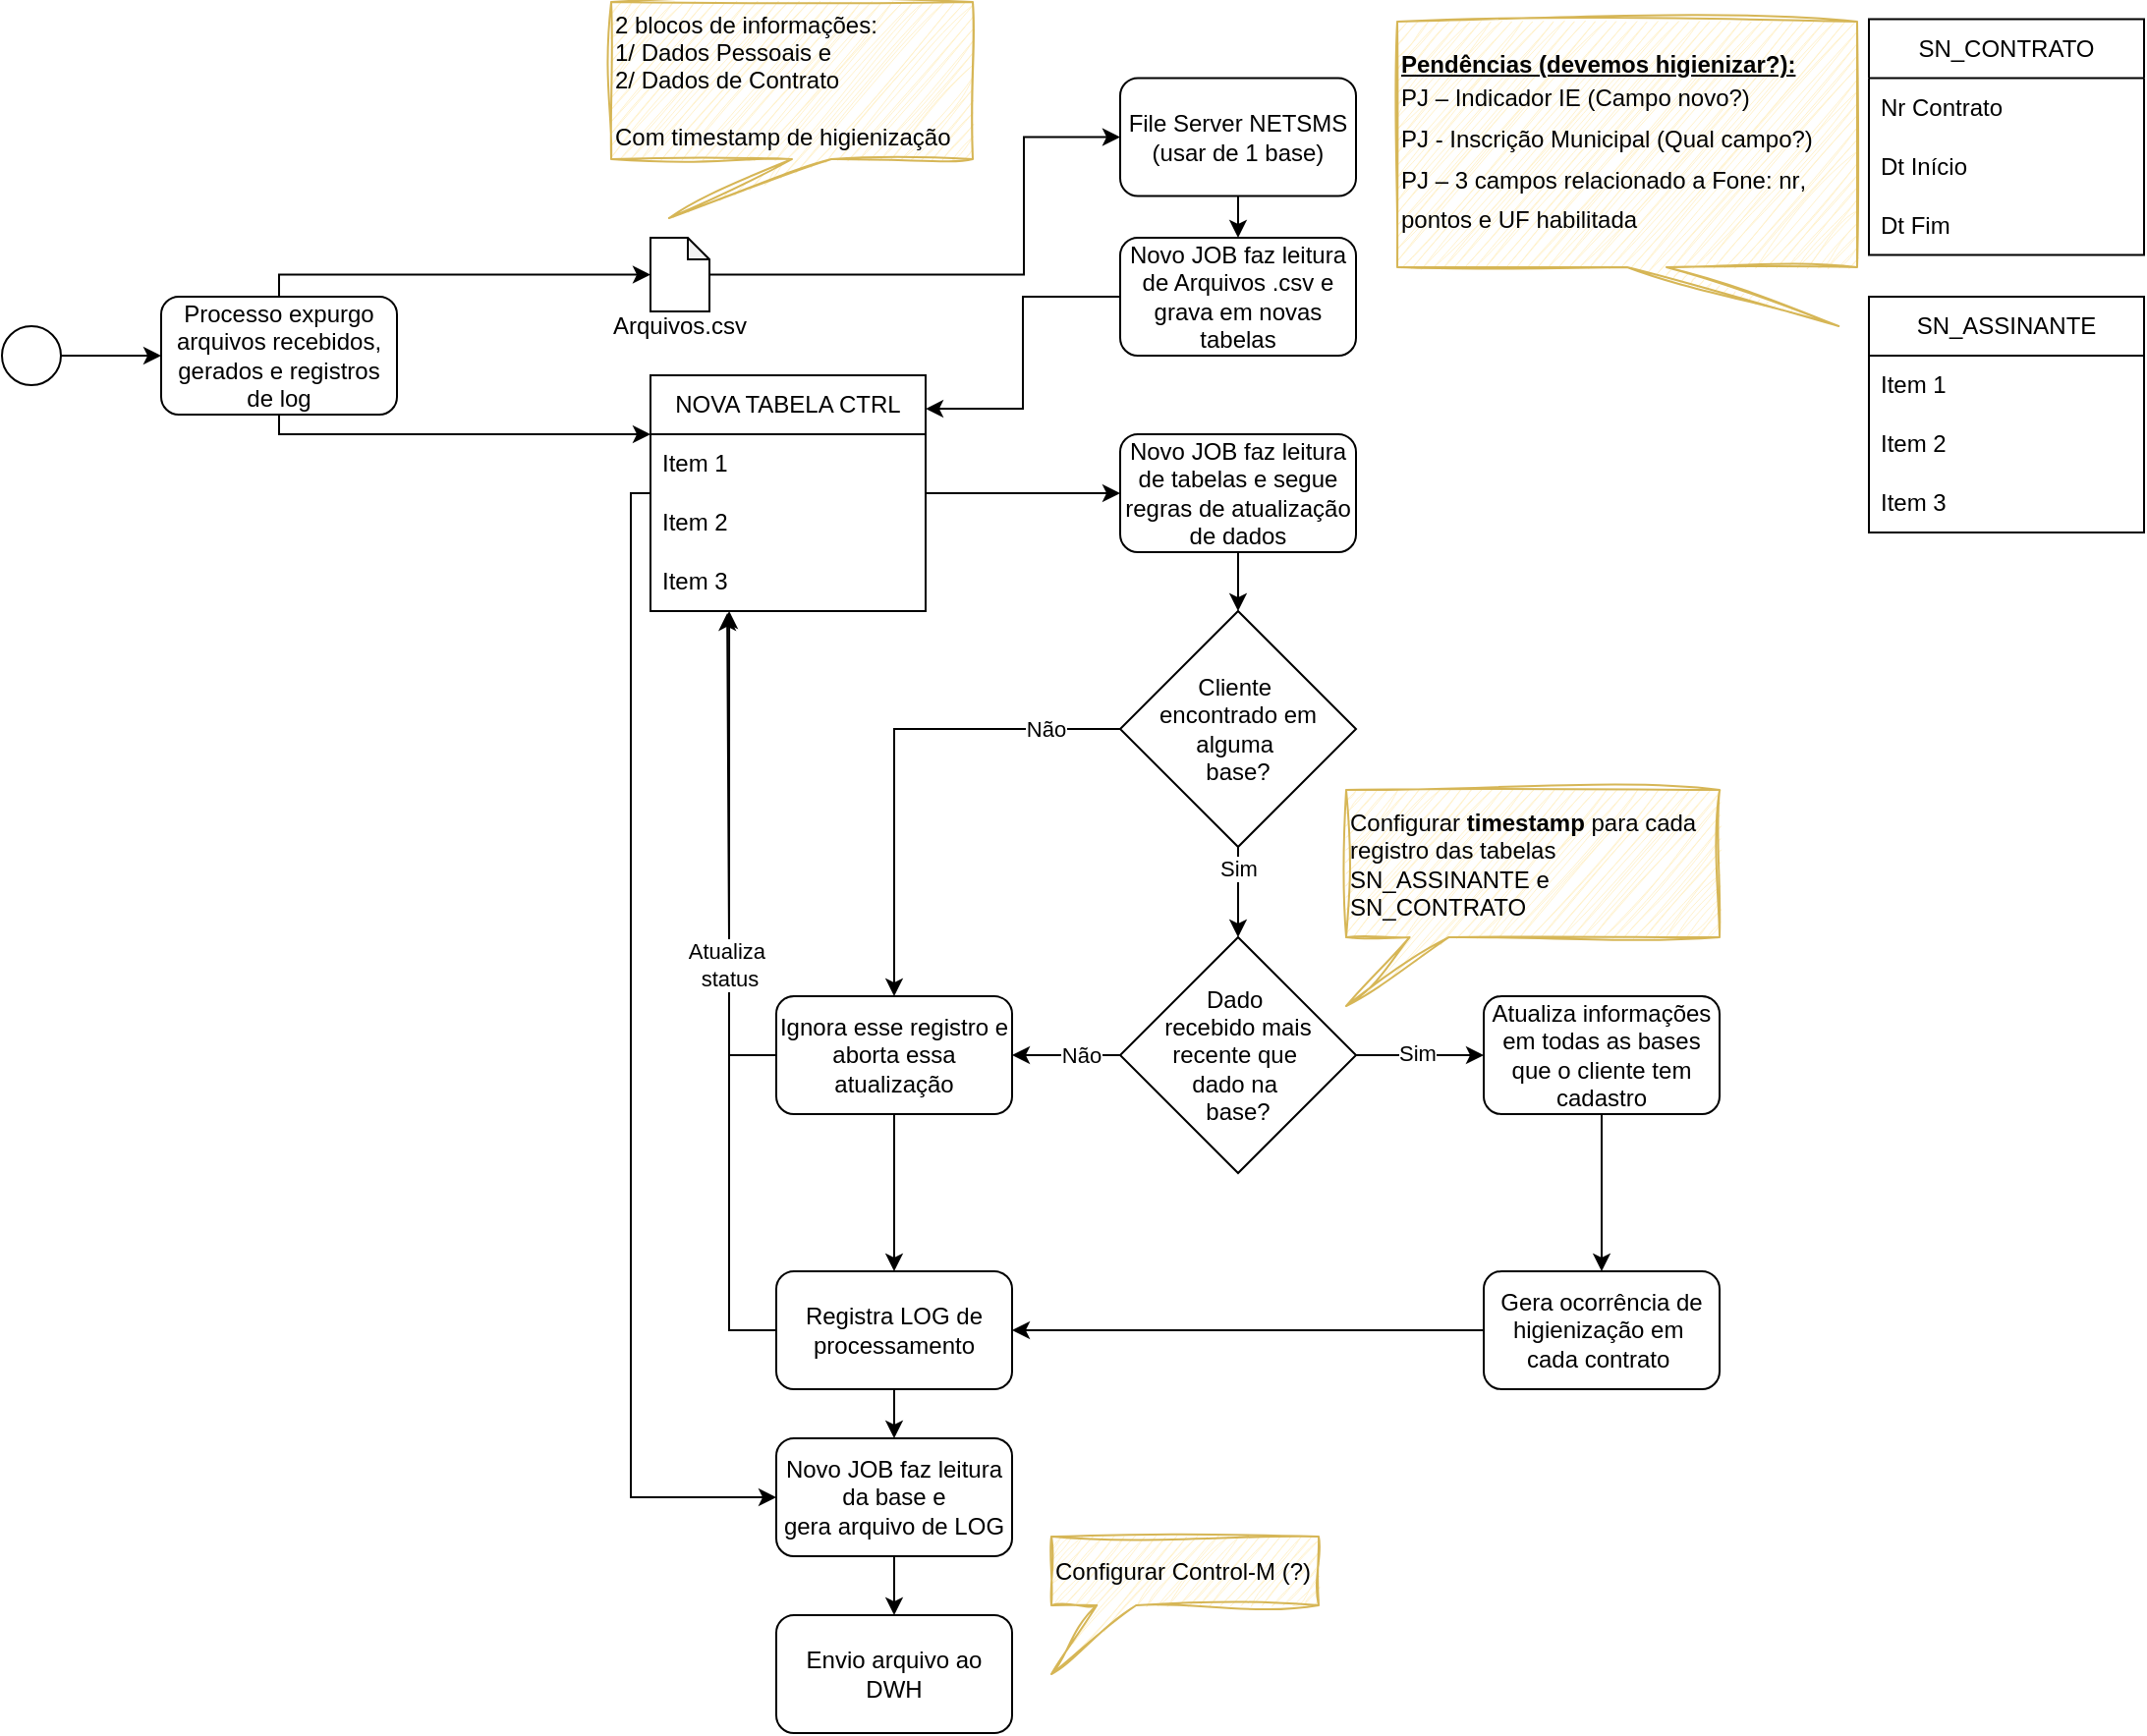 <mxfile version="27.1.0">
  <diagram name="Página-1" id="6yozvtKGy3pQHy2bCVgM">
    <mxGraphModel dx="1773" dy="1732" grid="1" gridSize="10" guides="1" tooltips="1" connect="1" arrows="1" fold="1" page="1" pageScale="1" pageWidth="827" pageHeight="1169" math="0" shadow="0">
      <root>
        <mxCell id="0" />
        <mxCell id="1" parent="0" />
        <mxCell id="-Sn7pAnPdggRUPFbjs_K-75" style="edgeStyle=orthogonalEdgeStyle;rounded=0;orthogonalLoop=1;jettySize=auto;html=1;entryX=0.279;entryY=1.033;entryDx=0;entryDy=0;entryPerimeter=0;" edge="1" parent="1" source="-Sn7pAnPdggRUPFbjs_K-30" target="-Sn7pAnPdggRUPFbjs_K-66">
          <mxGeometry relative="1" as="geometry">
            <mxPoint x="69" y="-840" as="targetPoint" />
            <Array as="points">
              <mxPoint x="70" y="-484" />
              <mxPoint x="70" y="-682" />
            </Array>
          </mxGeometry>
        </mxCell>
        <mxCell id="-Sn7pAnPdggRUPFbjs_K-73" style="edgeStyle=orthogonalEdgeStyle;rounded=0;orthogonalLoop=1;jettySize=auto;html=1;entryX=0.286;entryY=1;entryDx=0;entryDy=0;entryPerimeter=0;" edge="1" parent="1" source="-Sn7pAnPdggRUPFbjs_K-27" target="-Sn7pAnPdggRUPFbjs_K-66">
          <mxGeometry relative="1" as="geometry">
            <mxPoint x="120" y="-810" as="targetPoint" />
            <Array as="points">
              <mxPoint x="70" y="-624" />
            </Array>
          </mxGeometry>
        </mxCell>
        <mxCell id="-Sn7pAnPdggRUPFbjs_K-74" value="Atualiza&amp;nbsp;&lt;div&gt;status&lt;/div&gt;" style="edgeLabel;html=1;align=center;verticalAlign=middle;resizable=0;points=[];" vertex="1" connectable="0" parent="-Sn7pAnPdggRUPFbjs_K-73">
          <mxGeometry x="-0.016" y="-1" relative="1" as="geometry">
            <mxPoint x="-1" y="53" as="offset" />
          </mxGeometry>
        </mxCell>
        <mxCell id="-Sn7pAnPdggRUPFbjs_K-1" value="Novo JOB faz leitura de Arquivos .csv e grava em novas tabelas" style="rounded=1;whiteSpace=wrap;html=1;" vertex="1" parent="1">
          <mxGeometry x="269" y="-1040" width="120" height="60" as="geometry" />
        </mxCell>
        <mxCell id="-Sn7pAnPdggRUPFbjs_K-12" style="edgeStyle=orthogonalEdgeStyle;rounded=0;orthogonalLoop=1;jettySize=auto;html=1;entryX=0.5;entryY=0;entryDx=0;entryDy=0;" edge="1" parent="1" source="-Sn7pAnPdggRUPFbjs_K-3" target="-Sn7pAnPdggRUPFbjs_K-1">
          <mxGeometry relative="1" as="geometry" />
        </mxCell>
        <mxCell id="-Sn7pAnPdggRUPFbjs_K-3" value="File Server NETSMS (usar de 1 base)" style="rounded=1;whiteSpace=wrap;html=1;" vertex="1" parent="1">
          <mxGeometry x="269" y="-1121.25" width="120" height="60" as="geometry" />
        </mxCell>
        <mxCell id="-Sn7pAnPdggRUPFbjs_K-5" style="edgeStyle=orthogonalEdgeStyle;rounded=0;orthogonalLoop=1;jettySize=auto;html=1;entryX=0;entryY=0.5;entryDx=0;entryDy=0;" edge="1" parent="1" source="-Sn7pAnPdggRUPFbjs_K-4" target="-Sn7pAnPdggRUPFbjs_K-3">
          <mxGeometry relative="1" as="geometry">
            <Array as="points">
              <mxPoint x="220" y="-1021" />
              <mxPoint x="220" y="-1091" />
            </Array>
          </mxGeometry>
        </mxCell>
        <mxCell id="-Sn7pAnPdggRUPFbjs_K-4" value="" style="shape=note;whiteSpace=wrap;html=1;backgroundOutline=1;darkOpacity=0.05;size=11;" vertex="1" parent="1">
          <mxGeometry x="30" y="-1040" width="30" height="37.5" as="geometry" />
        </mxCell>
        <mxCell id="-Sn7pAnPdggRUPFbjs_K-6" value="Arquivos.csv" style="text;html=1;align=center;verticalAlign=middle;whiteSpace=wrap;rounded=0;" vertex="1" parent="1">
          <mxGeometry x="15" y="-1010" width="60" height="30" as="geometry" />
        </mxCell>
        <mxCell id="-Sn7pAnPdggRUPFbjs_K-40" style="edgeStyle=orthogonalEdgeStyle;rounded=0;orthogonalLoop=1;jettySize=auto;html=1;entryX=0.5;entryY=0;entryDx=0;entryDy=0;" edge="1" parent="1" source="-Sn7pAnPdggRUPFbjs_K-7" target="-Sn7pAnPdggRUPFbjs_K-22">
          <mxGeometry relative="1" as="geometry" />
        </mxCell>
        <mxCell id="-Sn7pAnPdggRUPFbjs_K-7" value="Atualiza informações em todas as bases que o cliente tem cadastro" style="whiteSpace=wrap;html=1;rounded=1;" vertex="1" parent="1">
          <mxGeometry x="454" y="-654" width="120" height="60" as="geometry" />
        </mxCell>
        <mxCell id="-Sn7pAnPdggRUPFbjs_K-41" style="edgeStyle=orthogonalEdgeStyle;rounded=0;orthogonalLoop=1;jettySize=auto;html=1;entryX=1;entryY=0.5;entryDx=0;entryDy=0;" edge="1" parent="1" source="-Sn7pAnPdggRUPFbjs_K-22" target="-Sn7pAnPdggRUPFbjs_K-30">
          <mxGeometry relative="1" as="geometry" />
        </mxCell>
        <mxCell id="-Sn7pAnPdggRUPFbjs_K-22" value="Gera ocorrência de higienização em&amp;nbsp;&lt;div&gt;cada contrato&amp;nbsp;&lt;/div&gt;" style="whiteSpace=wrap;html=1;rounded=1;" vertex="1" parent="1">
          <mxGeometry x="454" y="-514" width="120" height="60" as="geometry" />
        </mxCell>
        <mxCell id="-Sn7pAnPdggRUPFbjs_K-28" style="edgeStyle=orthogonalEdgeStyle;rounded=0;orthogonalLoop=1;jettySize=auto;html=1;entryX=1;entryY=0.5;entryDx=0;entryDy=0;" edge="1" parent="1" source="-Sn7pAnPdggRUPFbjs_K-25" target="-Sn7pAnPdggRUPFbjs_K-27">
          <mxGeometry relative="1" as="geometry" />
        </mxCell>
        <mxCell id="-Sn7pAnPdggRUPFbjs_K-29" value="Não" style="edgeLabel;html=1;align=center;verticalAlign=middle;resizable=0;points=[];" vertex="1" connectable="0" parent="-Sn7pAnPdggRUPFbjs_K-28">
          <mxGeometry x="0.093" y="-2" relative="1" as="geometry">
            <mxPoint x="10" y="2" as="offset" />
          </mxGeometry>
        </mxCell>
        <mxCell id="-Sn7pAnPdggRUPFbjs_K-38" style="edgeStyle=orthogonalEdgeStyle;rounded=0;orthogonalLoop=1;jettySize=auto;html=1;entryX=0;entryY=0.5;entryDx=0;entryDy=0;" edge="1" parent="1" source="-Sn7pAnPdggRUPFbjs_K-25" target="-Sn7pAnPdggRUPFbjs_K-7">
          <mxGeometry relative="1" as="geometry" />
        </mxCell>
        <mxCell id="-Sn7pAnPdggRUPFbjs_K-39" value="Sim" style="edgeLabel;html=1;align=center;verticalAlign=middle;resizable=0;points=[];" vertex="1" connectable="0" parent="-Sn7pAnPdggRUPFbjs_K-38">
          <mxGeometry x="-0.065" y="1" relative="1" as="geometry">
            <mxPoint as="offset" />
          </mxGeometry>
        </mxCell>
        <mxCell id="-Sn7pAnPdggRUPFbjs_K-25" value="Dado&amp;nbsp;&lt;div&gt;recebido mais recente que&amp;nbsp;&lt;/div&gt;&lt;div&gt;dado na&amp;nbsp;&lt;/div&gt;&lt;div&gt;base?&lt;/div&gt;" style="rhombus;whiteSpace=wrap;html=1;" vertex="1" parent="1">
          <mxGeometry x="269" y="-684" width="120" height="120" as="geometry" />
        </mxCell>
        <mxCell id="-Sn7pAnPdggRUPFbjs_K-31" value="" style="edgeStyle=orthogonalEdgeStyle;rounded=0;orthogonalLoop=1;jettySize=auto;html=1;" edge="1" parent="1" source="-Sn7pAnPdggRUPFbjs_K-27" target="-Sn7pAnPdggRUPFbjs_K-30">
          <mxGeometry relative="1" as="geometry" />
        </mxCell>
        <mxCell id="-Sn7pAnPdggRUPFbjs_K-27" value="Ignora esse registro e aborta essa atualização" style="rounded=1;whiteSpace=wrap;html=1;" vertex="1" parent="1">
          <mxGeometry x="94" y="-654" width="120" height="60" as="geometry" />
        </mxCell>
        <mxCell id="-Sn7pAnPdggRUPFbjs_K-43" value="" style="edgeStyle=orthogonalEdgeStyle;rounded=0;orthogonalLoop=1;jettySize=auto;html=1;" edge="1" parent="1" source="-Sn7pAnPdggRUPFbjs_K-30" target="-Sn7pAnPdggRUPFbjs_K-42">
          <mxGeometry relative="1" as="geometry" />
        </mxCell>
        <mxCell id="-Sn7pAnPdggRUPFbjs_K-30" value="Registra LOG de processamento" style="whiteSpace=wrap;html=1;rounded=1;" vertex="1" parent="1">
          <mxGeometry x="94" y="-514" width="120" height="60" as="geometry" />
        </mxCell>
        <mxCell id="-Sn7pAnPdggRUPFbjs_K-34" style="edgeStyle=orthogonalEdgeStyle;rounded=0;orthogonalLoop=1;jettySize=auto;html=1;entryX=0.5;entryY=0;entryDx=0;entryDy=0;" edge="1" parent="1" source="-Sn7pAnPdggRUPFbjs_K-32" target="-Sn7pAnPdggRUPFbjs_K-27">
          <mxGeometry relative="1" as="geometry" />
        </mxCell>
        <mxCell id="-Sn7pAnPdggRUPFbjs_K-35" value="Não" style="edgeLabel;html=1;align=center;verticalAlign=middle;resizable=0;points=[];" vertex="1" connectable="0" parent="-Sn7pAnPdggRUPFbjs_K-34">
          <mxGeometry x="-0.362" y="-2" relative="1" as="geometry">
            <mxPoint x="42" y="2" as="offset" />
          </mxGeometry>
        </mxCell>
        <mxCell id="-Sn7pAnPdggRUPFbjs_K-36" style="edgeStyle=orthogonalEdgeStyle;rounded=0;orthogonalLoop=1;jettySize=auto;html=1;entryX=0.5;entryY=0;entryDx=0;entryDy=0;" edge="1" parent="1" source="-Sn7pAnPdggRUPFbjs_K-32" target="-Sn7pAnPdggRUPFbjs_K-25">
          <mxGeometry relative="1" as="geometry" />
        </mxCell>
        <mxCell id="-Sn7pAnPdggRUPFbjs_K-37" value="Sim" style="edgeLabel;html=1;align=center;verticalAlign=middle;resizable=0;points=[];" vertex="1" connectable="0" parent="-Sn7pAnPdggRUPFbjs_K-36">
          <mxGeometry x="-0.52" relative="1" as="geometry">
            <mxPoint as="offset" />
          </mxGeometry>
        </mxCell>
        <mxCell id="-Sn7pAnPdggRUPFbjs_K-32" value="&lt;div&gt;Cliente&amp;nbsp;&lt;/div&gt;&lt;div&gt;encontrado em alguma&amp;nbsp;&lt;/div&gt;&lt;div&gt;base?&lt;/div&gt;" style="rhombus;whiteSpace=wrap;html=1;" vertex="1" parent="1">
          <mxGeometry x="269" y="-850" width="120" height="120" as="geometry" />
        </mxCell>
        <mxCell id="-Sn7pAnPdggRUPFbjs_K-45" value="" style="edgeStyle=orthogonalEdgeStyle;rounded=0;orthogonalLoop=1;jettySize=auto;html=1;" edge="1" parent="1" source="-Sn7pAnPdggRUPFbjs_K-42" target="-Sn7pAnPdggRUPFbjs_K-44">
          <mxGeometry relative="1" as="geometry" />
        </mxCell>
        <mxCell id="-Sn7pAnPdggRUPFbjs_K-42" value="Novo JOB faz leitura da base e gera&amp;nbsp;&lt;span style=&quot;background-color: transparent; color: light-dark(rgb(0, 0, 0), rgb(255, 255, 255));&quot;&gt;arquivo de LOG&lt;/span&gt;" style="whiteSpace=wrap;html=1;rounded=1;" vertex="1" parent="1">
          <mxGeometry x="94" y="-429" width="120" height="60" as="geometry" />
        </mxCell>
        <mxCell id="-Sn7pAnPdggRUPFbjs_K-44" value="Envio arquivo ao DWH" style="whiteSpace=wrap;html=1;rounded=1;" vertex="1" parent="1">
          <mxGeometry x="94" y="-339" width="120" height="60" as="geometry" />
        </mxCell>
        <mxCell id="-Sn7pAnPdggRUPFbjs_K-46" value="SN_ASSINANTE" style="swimlane;fontStyle=0;childLayout=stackLayout;horizontal=1;startSize=30;horizontalStack=0;resizeParent=1;resizeParentMax=0;resizeLast=0;collapsible=1;marginBottom=0;whiteSpace=wrap;html=1;" vertex="1" parent="1">
          <mxGeometry x="650" y="-1010" width="140" height="120" as="geometry" />
        </mxCell>
        <mxCell id="-Sn7pAnPdggRUPFbjs_K-47" value="Item 1" style="text;strokeColor=none;fillColor=none;align=left;verticalAlign=middle;spacingLeft=4;spacingRight=4;overflow=hidden;points=[[0,0.5],[1,0.5]];portConstraint=eastwest;rotatable=0;whiteSpace=wrap;html=1;" vertex="1" parent="-Sn7pAnPdggRUPFbjs_K-46">
          <mxGeometry y="30" width="140" height="30" as="geometry" />
        </mxCell>
        <mxCell id="-Sn7pAnPdggRUPFbjs_K-48" value="Item 2" style="text;strokeColor=none;fillColor=none;align=left;verticalAlign=middle;spacingLeft=4;spacingRight=4;overflow=hidden;points=[[0,0.5],[1,0.5]];portConstraint=eastwest;rotatable=0;whiteSpace=wrap;html=1;" vertex="1" parent="-Sn7pAnPdggRUPFbjs_K-46">
          <mxGeometry y="60" width="140" height="30" as="geometry" />
        </mxCell>
        <mxCell id="-Sn7pAnPdggRUPFbjs_K-49" value="Item 3" style="text;strokeColor=none;fillColor=none;align=left;verticalAlign=middle;spacingLeft=4;spacingRight=4;overflow=hidden;points=[[0,0.5],[1,0.5]];portConstraint=eastwest;rotatable=0;whiteSpace=wrap;html=1;" vertex="1" parent="-Sn7pAnPdggRUPFbjs_K-46">
          <mxGeometry y="90" width="140" height="30" as="geometry" />
        </mxCell>
        <mxCell id="-Sn7pAnPdggRUPFbjs_K-50" value="SN_CONTRATO" style="swimlane;fontStyle=0;childLayout=stackLayout;horizontal=1;startSize=30;horizontalStack=0;resizeParent=1;resizeParentMax=0;resizeLast=0;collapsible=1;marginBottom=0;whiteSpace=wrap;html=1;" vertex="1" parent="1">
          <mxGeometry x="650" y="-1151.25" width="140" height="120" as="geometry" />
        </mxCell>
        <mxCell id="-Sn7pAnPdggRUPFbjs_K-51" value="Nr Contrato" style="text;strokeColor=none;fillColor=none;align=left;verticalAlign=middle;spacingLeft=4;spacingRight=4;overflow=hidden;points=[[0,0.5],[1,0.5]];portConstraint=eastwest;rotatable=0;whiteSpace=wrap;html=1;" vertex="1" parent="-Sn7pAnPdggRUPFbjs_K-50">
          <mxGeometry y="30" width="140" height="30" as="geometry" />
        </mxCell>
        <mxCell id="-Sn7pAnPdggRUPFbjs_K-52" value="Dt Início" style="text;strokeColor=none;fillColor=none;align=left;verticalAlign=middle;spacingLeft=4;spacingRight=4;overflow=hidden;points=[[0,0.5],[1,0.5]];portConstraint=eastwest;rotatable=0;whiteSpace=wrap;html=1;" vertex="1" parent="-Sn7pAnPdggRUPFbjs_K-50">
          <mxGeometry y="60" width="140" height="30" as="geometry" />
        </mxCell>
        <mxCell id="-Sn7pAnPdggRUPFbjs_K-53" value="Dt Fim" style="text;strokeColor=none;fillColor=none;align=left;verticalAlign=middle;spacingLeft=4;spacingRight=4;overflow=hidden;points=[[0,0.5],[1,0.5]];portConstraint=eastwest;rotatable=0;whiteSpace=wrap;html=1;" vertex="1" parent="-Sn7pAnPdggRUPFbjs_K-50">
          <mxGeometry y="90" width="140" height="30" as="geometry" />
        </mxCell>
        <mxCell id="-Sn7pAnPdggRUPFbjs_K-54" value="Configurar &lt;b&gt;timestamp &lt;/b&gt;para cada registro das tabelas SN_ASSINANTE e SN_CONTRATO" style="shape=callout;whiteSpace=wrap;html=1;perimeter=calloutPerimeter;size=35;position=0.17;position2=0;base=20;fillColor=#fff2cc;strokeColor=#d6b656;sketch=1;curveFitting=1;jiggle=2;align=left;" vertex="1" parent="1">
          <mxGeometry x="384" y="-759" width="190" height="110" as="geometry" />
        </mxCell>
        <mxCell id="-Sn7pAnPdggRUPFbjs_K-57" value="2 blocos de informações:&amp;nbsp;&lt;div&gt;1/ Dados Pessoais e&amp;nbsp;&lt;/div&gt;&lt;div&gt;2/ Dados de Contrato&lt;/div&gt;&lt;div&gt;&lt;br&gt;&lt;/div&gt;&lt;div&gt;Com timestamp de higienização&lt;/div&gt;" style="shape=callout;whiteSpace=wrap;html=1;perimeter=calloutPerimeter;position2=0.16;sketch=1;curveFitting=1;jiggle=2;fillColor=#fff2cc;strokeColor=#d6b656;align=left;" vertex="1" parent="1">
          <mxGeometry x="10" y="-1160" width="184" height="110" as="geometry" />
        </mxCell>
        <mxCell id="-Sn7pAnPdggRUPFbjs_K-58" value="Configurar Control-M (?)" style="shape=callout;whiteSpace=wrap;html=1;perimeter=calloutPerimeter;size=35;position=0.17;position2=0;base=20;fillColor=#fff2cc;strokeColor=#d6b656;sketch=1;curveFitting=1;jiggle=2;align=left;" vertex="1" parent="1">
          <mxGeometry x="234" y="-379" width="136" height="70" as="geometry" />
        </mxCell>
        <mxCell id="-Sn7pAnPdggRUPFbjs_K-59" value="&lt;font&gt;&lt;b&gt;&lt;u&gt;Pendências (devemos higienizar?):&lt;/u&gt;&lt;/b&gt;&lt;/font&gt;&lt;div&gt;&lt;span style=&quot;accent-color: auto; place-content: normal; place-items: normal; place-self: auto; alignment-baseline: auto; anchor-name: none; anchor-scope: none; animation: 0s ease 0s 1 normal none running none; animation-composition: replace; app-region: none; appearance: none; aspect-ratio: auto; backdrop-filter: none; backface-visibility: visible; background: none 0% 0% / auto repeat scroll padding-box border-box rgba(0, 0, 0, 0); background-blend-mode: normal; baseline-shift: 0px; baseline-source: auto; border-image: none 100% / 1 / 0 stretch; border-color: rgb(0, 0, 0); border-collapse: separate; border-end-end-radius: 0px; border-end-start-radius: 0px; border-width: 0px; border-style: none; border-spacing: 0px; border-start-end-radius: 0px; border-start-start-radius: 0px; border-radius: 0px; inset: auto; box-decoration-break: slice; box-shadow: none; box-sizing: content-box; break-after: auto; break-before: auto; break-inside: auto; buffered-rendering: auto; caption-side: top; caret-color: rgb(0, 0, 0); clear: none; clip: auto; clip-path: none; clip-rule: nonzero; color-interpolation: srgb; color-interpolation-filters: linearrgb; color-rendering: auto; color-scheme: normal; columns: auto; column-fill: balance; gap: normal; column-rule: 0px rgb(0, 0, 0); column-span: none; contain: none; contain-intrinsic-block-size: none; contain-intrinsic-size: none; contain-intrinsic-inline-size: none; container: none; content: normal; content-visibility: visible; counter-increment: none; counter-reset: none; counter-set: none; cursor: text; cx: 0px; cy: 0px; d: none; direction: ltr; display: inline; dominant-baseline: auto; dynamic-range-limit: no-limit; empty-cells: show; field-sizing: fixed; fill: rgb(0, 0, 0); fill-opacity: 1; fill-rule: nonzero; filter: none; flex: 0 1 auto; flex-flow: row; float: none; flood-color: rgb(0, 0, 0); flood-opacity: 1; font-feature-settings: normal; font-kerning: none; font-optical-sizing: auto; font-palette: normal; font-size-adjust: none; font-stretch: 100%; font-synthesis: weight style small-caps; font-variant-ligatures: none; font-variant-numeric: normal; font-variant-east-asian: normal; font-variant-alternates: normal; font-variant-position: normal; font-variant-emoji: normal; font-variation-settings: normal; forced-color-adjust: auto; grid-area: auto; grid: none; height: auto; hyphenate-character: auto; hyphenate-limit-chars: auto; hyphens: manual; image-orientation: from-image; image-rendering: auto; initial-letter: normal; inline-size: auto; inset-block: auto; inset-inline: auto; interactivity: auto; interpolate-size: numeric-only; isolation: auto; lighting-color: rgb(255, 255, 255); line-height: 20.7px; list-style: outside none disc; margin: 0px; marker: none; mask: none; mask-type: luminance; math-depth: 0; math-shift: normal; math-style: normal; max-height: none; max-width: none; min-height: 0px; min-width: 0px; mix-blend-mode: normal; object-fit: fill; object-position: 50% 50%; object-view-box: none; offset: normal; opacity: 1; order: 0; outline: rgb(0, 0, 0) none 0px; outline-offset: 0px; overflow-anchor: auto; overflow-block: visible; overflow-clip-margin: 0px; overflow-inline: visible; overflow-wrap: break-word; overflow: visible; overlay: none; overscroll-behavior-block: auto; overscroll-behavior-inline: auto; overscroll-behavior: auto; padding: 0px; page: auto; paint-order: normal; perspective: none; perspective-origin: 0px 0px; pointer-events: none; position: static; position-anchor: auto; position-area: none; position-try: none; position-visibility: always; print-color-adjust: economy; quotes: auto; r: 0px; resize: none; rotate: none; ruby-align: space-around; ruby-position: over; rx: auto; ry: auto; scale: none; scroll-behavior: auto; scroll-initial-target: none; scroll-margin-block: 0px; scroll-margin: 0px; scroll-margin-inline: 0px; scroll-marker-group: none; scroll-padding-block: auto; scroll-padding: auto; scroll-padding-inline: auto; scroll-snap-align: none; scroll-snap-stop: normal; scroll-snap-type: none; scroll-timeline: none; scrollbar-color: auto; scrollbar-gutter: auto; scrollbar-width: auto; shape-image-threshold: 0; shape-margin: 0px; shape-outside: none; shape-rendering: auto; speak: normal; stop-color: rgb(0, 0, 0); stop-opacity: 1; stroke: none; stroke-dasharray: none; stroke-dashoffset: 0px; stroke-linecap: butt; stroke-linejoin: miter; stroke-miterlimit: 4; stroke-opacity: 1; stroke-width: 1px; tab-size: 8; table-layout: auto; text-align-last: auto; text-anchor: start; text-box: normal; text-combine-upright: none; text-decoration-style: solid; text-decoration-color: rgb(0, 0, 0); text-decoration-skip-ink: auto; text-emphasis: none rgb(0, 0, 0); text-emphasis-position: over; text-orientation: mixed; text-overflow: clip; text-rendering: auto; text-shadow: none; text-size-adjust: auto; text-spacing-trim: normal; text-underline-offset: auto; text-underline-position: auto; text-wrap-style: initial; timeline-scope: none; touch-action: auto; transform: none; transform-box: view-box; transform-origin: 0px 0px; transform-style: flat; transition: all; translate: none; unicode-bidi: normal; user-select: text; vector-effect: none; vertical-align: baseline; view-timeline: none; view-transition-class: none; view-transition-name: none; visibility: visible; border-block-end: 0px none rgb(0, 0, 0); border-block-start: 0px none rgb(0, 0, 0); border-inline-end: 0px none rgb(0, 0, 0); -webkit-border-image: none; border-inline-start: 0px none rgb(0, 0, 0); -webkit-box-align: stretch; -webkit-box-decoration-break: slice; -webkit-box-direction: normal; -webkit-box-flex: 0; -webkit-box-ordinal-group: 1; -webkit-box-orient: horizontal; -webkit-box-pack: start; -webkit-font-smoothing: auto; -webkit-line-break: after-white-space; -webkit-line-clamp: none; -webkit-locale: &amp;quot;pt-BR&amp;quot;; block-size: auto; margin-block: 0px; margin-inline: 0px; -webkit-mask-box-image-source: none; -webkit-mask-box-image-slice: 0 fill; -webkit-mask-box-image-width: auto; -webkit-mask-box-image-outset: 0; -webkit-mask-box-image-repeat: stretch; max-block-size: none; max-inline-size: none; min-block-size: 0px; min-inline-size: 0px; padding-block: 0px; padding-inline: 0px; -webkit-rtl-ordering: logical; -webkit-ruby-position: before; -webkit-tap-highlight-color: rgba(0, 0, 0, 0); -webkit-text-combine: none; -webkit-text-fill-color: rgb(0, 0, 0); -webkit-text-orientation: vertical-right; -webkit-text-security: none; -webkit-text-stroke-color: rgb(0, 0, 0); -webkit-user-drag: none; -webkit-user-modify: read-write; -webkit-writing-mode: horizontal-tb; width: auto; will-change: auto; word-break: normal; writing-mode: horizontal-tb; x: 0px; y: 0px; z-index: auto; zoom: 1;&quot; lang=&quot;PT-BR&quot; class=&quot;TextRun  BCX0 SCXO129322600&quot; data-contrast=&quot;auto&quot;&gt;&lt;span style=&quot;background-color: inherit;&quot; class=&quot;NormalTextRun  BCX0 SCXO129322600&quot;&gt;&lt;font&gt;PJ – Indicador IE (Campo novo?)&amp;nbsp;&lt;/font&gt;&lt;/span&gt;&lt;/span&gt;&lt;/div&gt;&lt;div&gt;&lt;span style=&quot;accent-color: auto; place-content: normal; place-items: normal; place-self: auto; alignment-baseline: auto; anchor-name: none; anchor-scope: none; animation: 0s ease 0s 1 normal none running none; animation-composition: replace; app-region: none; appearance: none; aspect-ratio: auto; backdrop-filter: none; backface-visibility: visible; background: none 0% 0% / auto repeat scroll padding-box border-box rgba(0, 0, 0, 0); background-blend-mode: normal; baseline-shift: 0px; baseline-source: auto; border-image: none 100% / 1 / 0 stretch; border-color: rgb(0, 0, 0); border-collapse: separate; border-end-end-radius: 0px; border-end-start-radius: 0px; border-width: 0px; border-style: none; border-spacing: 0px; border-start-end-radius: 0px; border-start-start-radius: 0px; border-radius: 0px; inset: auto; box-decoration-break: slice; box-shadow: none; box-sizing: content-box; break-after: auto; break-before: auto; break-inside: auto; buffered-rendering: auto; caption-side: top; caret-color: rgb(0, 0, 0); clear: none; clip: auto; clip-path: none; clip-rule: nonzero; color-interpolation: srgb; color-interpolation-filters: linearrgb; color-rendering: auto; color-scheme: normal; columns: auto; column-fill: balance; gap: normal; column-rule: 0px rgb(0, 0, 0); column-span: none; contain: none; contain-intrinsic-block-size: none; contain-intrinsic-size: none; contain-intrinsic-inline-size: none; container: none; content: normal; content-visibility: visible; counter-increment: none; counter-reset: none; counter-set: none; cursor: text; cx: 0px; cy: 0px; d: none; direction: ltr; display: inline; dominant-baseline: auto; dynamic-range-limit: no-limit; empty-cells: show; field-sizing: fixed; fill: rgb(0, 0, 0); fill-opacity: 1; fill-rule: nonzero; filter: none; flex: 0 1 auto; flex-flow: row; float: none; flood-color: rgb(0, 0, 0); flood-opacity: 1; font-feature-settings: normal; font-kerning: none; font-optical-sizing: auto; font-palette: normal; font-size-adjust: none; font-stretch: 100%; font-synthesis: weight style small-caps; font-variant-ligatures: none; font-variant-numeric: normal; font-variant-east-asian: normal; font-variant-alternates: normal; font-variant-position: normal; font-variant-emoji: normal; font-variation-settings: normal; forced-color-adjust: auto; grid-area: auto; grid: none; height: auto; hyphenate-character: auto; hyphenate-limit-chars: auto; hyphens: manual; image-orientation: from-image; image-rendering: auto; initial-letter: normal; inline-size: auto; inset-block: auto; inset-inline: auto; interactivity: auto; interpolate-size: numeric-only; isolation: auto; lighting-color: rgb(255, 255, 255); line-height: 20.7px; list-style: outside none disc; margin: 0px; marker: none; mask: none; mask-type: luminance; math-depth: 0; math-shift: normal; math-style: normal; max-height: none; max-width: none; min-height: 0px; min-width: 0px; mix-blend-mode: normal; object-fit: fill; object-position: 50% 50%; object-view-box: none; offset: normal; opacity: 1; order: 0; outline: rgb(0, 0, 0) none 0px; outline-offset: 0px; overflow-anchor: auto; overflow-block: visible; overflow-clip-margin: 0px; overflow-inline: visible; overflow-wrap: break-word; overflow: visible; overlay: none; overscroll-behavior-block: auto; overscroll-behavior-inline: auto; overscroll-behavior: auto; padding: 0px; page: auto; paint-order: normal; perspective: none; perspective-origin: 0px 0px; pointer-events: none; position: static; position-anchor: auto; position-area: none; position-try: none; position-visibility: always; print-color-adjust: economy; quotes: auto; r: 0px; resize: none; rotate: none; ruby-align: space-around; ruby-position: over; rx: auto; ry: auto; scale: none; scroll-behavior: auto; scroll-initial-target: none; scroll-margin-block: 0px; scroll-margin: 0px; scroll-margin-inline: 0px; scroll-marker-group: none; scroll-padding-block: auto; scroll-padding: auto; scroll-padding-inline: auto; scroll-snap-align: none; scroll-snap-stop: normal; scroll-snap-type: none; scroll-timeline: none; scrollbar-color: auto; scrollbar-gutter: auto; scrollbar-width: auto; shape-image-threshold: 0; shape-margin: 0px; shape-outside: none; shape-rendering: auto; speak: normal; stop-color: rgb(0, 0, 0); stop-opacity: 1; stroke: none; stroke-dasharray: none; stroke-dashoffset: 0px; stroke-linecap: butt; stroke-linejoin: miter; stroke-miterlimit: 4; stroke-opacity: 1; stroke-width: 1px; tab-size: 8; table-layout: auto; text-align-last: auto; text-anchor: start; text-box: normal; text-combine-upright: none; text-decoration-style: solid; text-decoration-color: rgb(0, 0, 0); text-decoration-skip-ink: auto; text-emphasis: none rgb(0, 0, 0); text-emphasis-position: over; text-orientation: mixed; text-overflow: clip; text-rendering: auto; text-shadow: none; text-size-adjust: auto; text-spacing-trim: normal; text-underline-offset: auto; text-underline-position: auto; text-wrap-style: initial; timeline-scope: none; touch-action: auto; transform: none; transform-box: view-box; transform-origin: 0px 0px; transform-style: flat; transition: all; translate: none; unicode-bidi: normal; user-select: text; vector-effect: none; vertical-align: baseline; view-timeline: none; view-transition-class: none; view-transition-name: none; visibility: visible; border-block-end: 0px none rgb(0, 0, 0); border-block-start: 0px none rgb(0, 0, 0); border-inline-end: 0px none rgb(0, 0, 0); -webkit-border-image: none; border-inline-start: 0px none rgb(0, 0, 0); -webkit-box-align: stretch; -webkit-box-decoration-break: slice; -webkit-box-direction: normal; -webkit-box-flex: 0; -webkit-box-ordinal-group: 1; -webkit-box-orient: horizontal; -webkit-box-pack: start; -webkit-font-smoothing: auto; -webkit-line-break: after-white-space; -webkit-line-clamp: none; -webkit-locale: &amp;quot;pt-BR&amp;quot;; block-size: auto; margin-block: 0px; margin-inline: 0px; -webkit-mask-box-image-source: none; -webkit-mask-box-image-slice: 0 fill; -webkit-mask-box-image-width: auto; -webkit-mask-box-image-outset: 0; -webkit-mask-box-image-repeat: stretch; max-block-size: none; max-inline-size: none; min-block-size: 0px; min-inline-size: 0px; padding-block: 0px; padding-inline: 0px; -webkit-rtl-ordering: logical; -webkit-ruby-position: before; -webkit-tap-highlight-color: rgba(0, 0, 0, 0); -webkit-text-combine: none; -webkit-text-fill-color: rgb(0, 0, 0); -webkit-text-orientation: vertical-right; -webkit-text-security: none; -webkit-text-stroke-color: rgb(0, 0, 0); -webkit-user-drag: none; -webkit-user-modify: read-write; -webkit-writing-mode: horizontal-tb; width: auto; will-change: auto; word-break: normal; writing-mode: horizontal-tb; x: 0px; y: 0px; z-index: auto; zoom: 1;&quot; lang=&quot;PT-BR&quot; class=&quot;TextRun  BCX0 SCXO129322600&quot; data-contrast=&quot;auto&quot;&gt;&lt;span style=&quot;background-color: inherit;&quot; class=&quot;NormalTextRun  BCX0 SCXO129322600&quot;&gt;&lt;font&gt;PJ - Inscrição Municipal (Qual campo?)&lt;/font&gt;&lt;/span&gt;&lt;/span&gt;&lt;/div&gt;&lt;div&gt;&lt;span style=&quot;accent-color: auto; place-content: normal; place-items: normal; place-self: auto; alignment-baseline: auto; anchor-name: none; anchor-scope: none; animation: 0s ease 0s 1 normal none running none; animation-composition: replace; app-region: none; appearance: none; aspect-ratio: auto; backdrop-filter: none; backface-visibility: visible; background: none 0% 0% / auto repeat scroll padding-box border-box rgba(0, 0, 0, 0); background-blend-mode: normal; baseline-shift: 0px; baseline-source: auto; border-image: none 100% / 1 / 0 stretch; border-color: rgb(0, 0, 0); border-collapse: separate; border-end-end-radius: 0px; border-end-start-radius: 0px; border-width: 0px; border-style: none; border-spacing: 0px; border-start-end-radius: 0px; border-start-start-radius: 0px; border-radius: 0px; inset: auto; box-decoration-break: slice; box-shadow: none; box-sizing: content-box; break-after: auto; break-before: auto; break-inside: auto; buffered-rendering: auto; caption-side: top; caret-color: rgb(0, 0, 0); clear: none; clip: auto; clip-path: none; clip-rule: nonzero; color-interpolation: srgb; color-interpolation-filters: linearrgb; color-rendering: auto; color-scheme: normal; columns: auto; column-fill: balance; gap: normal; column-rule: 0px rgb(0, 0, 0); column-span: none; contain: none; contain-intrinsic-block-size: none; contain-intrinsic-size: none; contain-intrinsic-inline-size: none; container: none; content: normal; content-visibility: visible; counter-increment: none; counter-reset: none; counter-set: none; cursor: text; cx: 0px; cy: 0px; d: none; direction: ltr; display: inline; dominant-baseline: auto; dynamic-range-limit: no-limit; empty-cells: show; field-sizing: fixed; fill: rgb(0, 0, 0); fill-opacity: 1; fill-rule: nonzero; filter: none; flex: 0 1 auto; flex-flow: row; float: none; flood-color: rgb(0, 0, 0); flood-opacity: 1; font-feature-settings: normal; font-kerning: none; font-optical-sizing: auto; font-palette: normal; font-size-adjust: none; font-stretch: 100%; font-synthesis: weight style small-caps; font-variant-ligatures: none; font-variant-numeric: normal; font-variant-east-asian: normal; font-variant-alternates: normal; font-variant-position: normal; font-variant-emoji: normal; font-variation-settings: normal; forced-color-adjust: auto; grid-area: auto; grid: none; height: auto; hyphenate-character: auto; hyphenate-limit-chars: auto; hyphens: manual; image-orientation: from-image; image-rendering: auto; initial-letter: normal; inline-size: auto; inset-block: auto; inset-inline: auto; interactivity: auto; interpolate-size: numeric-only; isolation: auto; lighting-color: rgb(255, 255, 255); line-height: 20.7px; list-style: outside none disc; margin: 0px; marker: none; mask: none; mask-type: luminance; math-depth: 0; math-shift: normal; math-style: normal; max-height: none; max-width: none; min-height: 0px; min-width: 0px; mix-blend-mode: normal; object-fit: fill; object-position: 50% 50%; object-view-box: none; offset: normal; opacity: 1; order: 0; outline: rgb(0, 0, 0) none 0px; outline-offset: 0px; overflow-anchor: auto; overflow-block: visible; overflow-clip-margin: 0px; overflow-inline: visible; overflow-wrap: break-word; overflow: visible; overlay: none; overscroll-behavior-block: auto; overscroll-behavior-inline: auto; overscroll-behavior: auto; padding: 0px; page: auto; paint-order: normal; perspective: none; perspective-origin: 0px 0px; pointer-events: none; position: static; position-anchor: auto; position-area: none; position-try: none; position-visibility: always; print-color-adjust: economy; quotes: auto; r: 0px; resize: none; rotate: none; ruby-align: space-around; ruby-position: over; rx: auto; ry: auto; scale: none; scroll-behavior: auto; scroll-initial-target: none; scroll-margin-block: 0px; scroll-margin: 0px; scroll-margin-inline: 0px; scroll-marker-group: none; scroll-padding-block: auto; scroll-padding: auto; scroll-padding-inline: auto; scroll-snap-align: none; scroll-snap-stop: normal; scroll-snap-type: none; scroll-timeline: none; scrollbar-color: auto; scrollbar-gutter: auto; scrollbar-width: auto; shape-image-threshold: 0; shape-margin: 0px; shape-outside: none; shape-rendering: auto; speak: normal; stop-color: rgb(0, 0, 0); stop-opacity: 1; stroke: none; stroke-dasharray: none; stroke-dashoffset: 0px; stroke-linecap: butt; stroke-linejoin: miter; stroke-miterlimit: 4; stroke-opacity: 1; stroke-width: 1px; tab-size: 8; table-layout: auto; text-align-last: auto; text-anchor: start; text-box: normal; text-combine-upright: none; text-decoration-style: solid; text-decoration-color: rgb(0, 0, 0); text-decoration-skip-ink: auto; text-emphasis: none rgb(0, 0, 0); text-emphasis-position: over; text-orientation: mixed; text-overflow: clip; text-rendering: auto; text-shadow: none; text-size-adjust: auto; text-spacing-trim: normal; text-underline-offset: auto; text-underline-position: auto; text-wrap-style: initial; timeline-scope: none; touch-action: auto; transform: none; transform-box: view-box; transform-origin: 0px 0px; transform-style: flat; transition: all; translate: none; unicode-bidi: normal; user-select: text; vector-effect: none; vertical-align: baseline; view-timeline: none; view-transition-class: none; view-transition-name: none; visibility: visible; border-block-end: 0px none rgb(0, 0, 0); border-block-start: 0px none rgb(0, 0, 0); border-inline-end: 0px none rgb(0, 0, 0); -webkit-border-image: none; border-inline-start: 0px none rgb(0, 0, 0); -webkit-box-align: stretch; -webkit-box-decoration-break: slice; -webkit-box-direction: normal; -webkit-box-flex: 0; -webkit-box-ordinal-group: 1; -webkit-box-orient: horizontal; -webkit-box-pack: start; -webkit-font-smoothing: auto; -webkit-line-break: after-white-space; -webkit-line-clamp: none; -webkit-locale: &amp;quot;pt-BR&amp;quot;; block-size: auto; margin-block: 0px; margin-inline: 0px; -webkit-mask-box-image-source: none; -webkit-mask-box-image-slice: 0 fill; -webkit-mask-box-image-width: auto; -webkit-mask-box-image-outset: 0; -webkit-mask-box-image-repeat: stretch; max-block-size: none; max-inline-size: none; min-block-size: 0px; min-inline-size: 0px; padding-block: 0px; padding-inline: 0px; -webkit-rtl-ordering: logical; -webkit-ruby-position: before; -webkit-tap-highlight-color: rgba(0, 0, 0, 0); -webkit-text-combine: none; -webkit-text-fill-color: rgb(0, 0, 0); -webkit-text-orientation: vertical-right; -webkit-text-security: none; -webkit-text-stroke-color: rgb(0, 0, 0); -webkit-user-drag: none; -webkit-user-modify: read-write; -webkit-writing-mode: horizontal-tb; width: auto; will-change: auto; word-break: normal; writing-mode: horizontal-tb; x: 0px; y: 0px; z-index: auto; zoom: 1;&quot; lang=&quot;PT-BR&quot; class=&quot;TextRun  BCX0 SCXO129322600&quot; data-contrast=&quot;auto&quot;&gt;&lt;span style=&quot;background-color: inherit;&quot; class=&quot;NormalTextRun  BCX0 SCXO129322600&quot;&gt;&lt;span style=&quot;accent-color: auto; place-content: normal; place-items: normal; place-self: auto; alignment-baseline: auto; anchor-name: none; anchor-scope: none; animation: 0s ease 0s 1 normal none running none; animation-composition: replace; app-region: none; appearance: none; aspect-ratio: auto; backdrop-filter: none; backface-visibility: visible; background: none 0% 0% / auto repeat scroll padding-box border-box rgba(0, 0, 0, 0); background-blend-mode: normal; baseline-shift: 0px; baseline-source: auto; border-image: none 100% / 1 / 0 stretch; border-color: rgb(0, 0, 0); border-collapse: separate; border-end-end-radius: 0px; border-end-start-radius: 0px; border-width: 0px; border-style: none; border-spacing: 0px; border-start-end-radius: 0px; border-start-start-radius: 0px; border-radius: 0px; inset: auto; box-decoration-break: slice; box-shadow: none; box-sizing: content-box; break-after: auto; break-before: auto; break-inside: auto; buffered-rendering: auto; caption-side: top; clear: none; clip: auto; clip-path: none; clip-rule: nonzero; color-interpolation: srgb; color-interpolation-filters: linearrgb; color-rendering: auto; color-scheme: normal; columns: auto; column-fill: balance; gap: normal; column-rule: 0px rgb(0, 0, 0); column-span: none; contain: none; contain-intrinsic-block-size: none; contain-intrinsic-size: none; contain-intrinsic-inline-size: none; container: none; content: normal; content-visibility: visible; counter-increment: none; counter-reset: none; counter-set: none; cursor: text; cx: 0px; cy: 0px; d: none; direction: ltr; display: inline; dominant-baseline: auto; dynamic-range-limit: no-limit; empty-cells: show; field-sizing: fixed; fill: rgb(0, 0, 0); fill-opacity: 1; fill-rule: nonzero; filter: none; flex: 0 1 auto; flex-flow: row; float: none; flood-color: rgb(0, 0, 0); flood-opacity: 1; font-feature-settings: normal; font-kerning: none; font-optical-sizing: auto; font-palette: normal; font-size-adjust: none; font-stretch: 100%; font-synthesis: weight style small-caps; font-variant-numeric: normal; font-variant-east-asian: normal; font-variant-alternates: normal; font-variant-position: normal; font-variant-emoji: normal; font-variation-settings: normal; forced-color-adjust: auto; grid-area: auto; grid: none; height: auto; hyphenate-character: auto; hyphenate-limit-chars: auto; hyphens: manual; image-orientation: from-image; image-rendering: auto; initial-letter: normal; inline-size: auto; inset-block: auto; inset-inline: auto; interactivity: auto; interpolate-size: numeric-only; isolation: auto; lighting-color: rgb(255, 255, 255); line-height: 20.7px; list-style: outside none disc; margin: 0px; marker: none; mask: none; mask-type: luminance; math-depth: 0; math-shift: normal; math-style: normal; max-height: none; max-width: none; min-height: 0px; min-width: 0px; mix-blend-mode: normal; object-fit: fill; object-position: 50% 50%; object-view-box: none; offset: normal; opacity: 1; order: 0; outline: rgb(0, 0, 0) none 0px; outline-offset: 0px; overflow-anchor: auto; overflow-block: visible; overflow-clip-margin: 0px; overflow-inline: visible; overflow-wrap: break-word; overflow: visible; overlay: none; overscroll-behavior-block: auto; overscroll-behavior-inline: auto; overscroll-behavior: auto; padding: 0px; page: auto; paint-order: normal; perspective: none; perspective-origin: 0px 0px; pointer-events: none; position: static; position-anchor: auto; position-area: none; position-try: none; position-visibility: always; print-color-adjust: economy; quotes: auto; r: 0px; resize: none; rotate: none; ruby-align: space-around; ruby-position: over; rx: auto; ry: auto; scale: none; scroll-behavior: auto; scroll-initial-target: none; scroll-margin-block: 0px; scroll-margin: 0px; scroll-margin-inline: 0px; scroll-marker-group: none; scroll-padding-block: auto; scroll-padding: auto; scroll-padding-inline: auto; scroll-snap-align: none; scroll-snap-stop: normal; scroll-snap-type: none; scroll-timeline: none; scrollbar-color: auto; scrollbar-gutter: auto; scrollbar-width: auto; shape-image-threshold: 0; shape-margin: 0px; shape-outside: none; shape-rendering: auto; speak: normal; stop-color: rgb(0, 0, 0); stop-opacity: 1; stroke: none; stroke-dasharray: none; stroke-dashoffset: 0px; stroke-linecap: butt; stroke-linejoin: miter; stroke-miterlimit: 4; stroke-opacity: 1; stroke-width: 1px; tab-size: 8; table-layout: auto; text-align-last: auto; text-anchor: start; text-box: normal; text-combine-upright: none; text-decoration-style: solid; text-decoration-color: rgb(0, 0, 0); text-decoration-skip-ink: auto; text-emphasis: none rgb(0, 0, 0); text-emphasis-position: over; text-orientation: mixed; text-overflow: clip; text-rendering: auto; text-shadow: none; text-size-adjust: auto; text-spacing-trim: normal; text-underline-offset: auto; text-underline-position: auto; text-wrap-style: initial; timeline-scope: none; touch-action: auto; transform: none; transform-box: view-box; transform-origin: 0px 0px; transform-style: flat; transition: all; translate: none; unicode-bidi: normal; user-select: text; vector-effect: none; vertical-align: baseline; view-timeline: none; view-transition-class: none; view-transition-name: none; visibility: visible; border-block-end: 0px none rgb(0, 0, 0); border-block-start: 0px none rgb(0, 0, 0); border-inline-end: 0px none rgb(0, 0, 0); -webkit-border-image: none; border-inline-start: 0px none rgb(0, 0, 0); -webkit-box-align: stretch; -webkit-box-decoration-break: slice; -webkit-box-direction: normal; -webkit-box-flex: 0; -webkit-box-ordinal-group: 1; -webkit-box-orient: horizontal; -webkit-box-pack: start; -webkit-font-smoothing: auto; -webkit-line-break: after-white-space; -webkit-line-clamp: none; -webkit-locale: &amp;quot;pt-BR&amp;quot;; block-size: auto; margin-block: 0px; margin-inline: 0px; -webkit-mask-box-image-source: none; -webkit-mask-box-image-slice: 0 fill; -webkit-mask-box-image-width: auto; -webkit-mask-box-image-outset: 0; -webkit-mask-box-image-repeat: stretch; max-block-size: none; max-inline-size: none; min-block-size: 0px; min-inline-size: 0px; padding-block: 0px; padding-inline: 0px; -webkit-rtl-ordering: logical; -webkit-ruby-position: before; -webkit-tap-highlight-color: rgba(0, 0, 0, 0); -webkit-text-combine: none; -webkit-text-orientation: vertical-right; -webkit-text-security: none; -webkit-user-drag: none; -webkit-user-modify: read-write; -webkit-writing-mode: horizontal-tb; width: auto; will-change: auto; word-break: normal; writing-mode: horizontal-tb; x: 0px; y: 0px; z-index: auto; zoom: 1;&quot; lang=&quot;PT-BR&quot; class=&quot;TextRun  BCX0 SCXO12902340&quot; data-contrast=&quot;auto&quot;&gt;&lt;span style=&quot;background-color: inherit;&quot; class=&quot;NormalTextRun  BCX0 SCXO12902340&quot;&gt;&lt;font&gt;PJ – 3 campos relacionado a Fone: nr, pontos e UF habilitada&lt;/font&gt;&lt;/span&gt;&lt;/span&gt;&lt;/span&gt;&lt;/span&gt;&lt;/div&gt;" style="shape=callout;whiteSpace=wrap;html=1;perimeter=calloutPerimeter;position2=0.96;sketch=1;curveFitting=1;jiggle=2;fillColor=#fff2cc;strokeColor=#d6b656;align=left;verticalAlign=middle;fontFamily=Helvetica;fontSize=12;fontColor=default;" vertex="1" parent="1">
          <mxGeometry x="410" y="-1150" width="234" height="155" as="geometry" />
        </mxCell>
        <mxCell id="-Sn7pAnPdggRUPFbjs_K-62" style="edgeStyle=orthogonalEdgeStyle;rounded=0;orthogonalLoop=1;jettySize=auto;html=1;entryX=0;entryY=0.5;entryDx=0;entryDy=0;" edge="1" parent="1" source="-Sn7pAnPdggRUPFbjs_K-60" target="-Sn7pAnPdggRUPFbjs_K-61">
          <mxGeometry relative="1" as="geometry" />
        </mxCell>
        <mxCell id="-Sn7pAnPdggRUPFbjs_K-60" value="" style="ellipse;whiteSpace=wrap;html=1;aspect=fixed;" vertex="1" parent="1">
          <mxGeometry x="-300" y="-995" width="30" height="30" as="geometry" />
        </mxCell>
        <mxCell id="-Sn7pAnPdggRUPFbjs_K-78" style="edgeStyle=orthogonalEdgeStyle;rounded=0;orthogonalLoop=1;jettySize=auto;html=1;entryX=0;entryY=0.25;entryDx=0;entryDy=0;" edge="1" parent="1" source="-Sn7pAnPdggRUPFbjs_K-61" target="-Sn7pAnPdggRUPFbjs_K-63">
          <mxGeometry relative="1" as="geometry">
            <Array as="points">
              <mxPoint x="-159" y="-940" />
            </Array>
          </mxGeometry>
        </mxCell>
        <mxCell id="-Sn7pAnPdggRUPFbjs_K-61" value="Processo expurgo arquivos recebidos, gerados e registros de log" style="whiteSpace=wrap;html=1;rounded=1;" vertex="1" parent="1">
          <mxGeometry x="-219" y="-1010" width="120" height="60" as="geometry" />
        </mxCell>
        <mxCell id="-Sn7pAnPdggRUPFbjs_K-72" style="edgeStyle=orthogonalEdgeStyle;rounded=0;orthogonalLoop=1;jettySize=auto;html=1;entryX=0;entryY=0.5;entryDx=0;entryDy=0;" edge="1" parent="1" source="-Sn7pAnPdggRUPFbjs_K-63" target="-Sn7pAnPdggRUPFbjs_K-68">
          <mxGeometry relative="1" as="geometry" />
        </mxCell>
        <mxCell id="-Sn7pAnPdggRUPFbjs_K-76" style="edgeStyle=orthogonalEdgeStyle;rounded=0;orthogonalLoop=1;jettySize=auto;html=1;entryX=0;entryY=0.5;entryDx=0;entryDy=0;" edge="1" parent="1" source="-Sn7pAnPdggRUPFbjs_K-63" target="-Sn7pAnPdggRUPFbjs_K-42">
          <mxGeometry relative="1" as="geometry">
            <Array as="points">
              <mxPoint x="20" y="-910" />
              <mxPoint x="20" y="-399" />
            </Array>
          </mxGeometry>
        </mxCell>
        <mxCell id="-Sn7pAnPdggRUPFbjs_K-63" value="NOVA TABELA CTRL" style="swimlane;fontStyle=0;childLayout=stackLayout;horizontal=1;startSize=30;horizontalStack=0;resizeParent=1;resizeParentMax=0;resizeLast=0;collapsible=1;marginBottom=0;whiteSpace=wrap;html=1;" vertex="1" parent="1">
          <mxGeometry x="30" y="-970" width="140" height="120" as="geometry" />
        </mxCell>
        <mxCell id="-Sn7pAnPdggRUPFbjs_K-64" value="Item 1" style="text;strokeColor=none;fillColor=none;align=left;verticalAlign=middle;spacingLeft=4;spacingRight=4;overflow=hidden;points=[[0,0.5],[1,0.5]];portConstraint=eastwest;rotatable=0;whiteSpace=wrap;html=1;" vertex="1" parent="-Sn7pAnPdggRUPFbjs_K-63">
          <mxGeometry y="30" width="140" height="30" as="geometry" />
        </mxCell>
        <mxCell id="-Sn7pAnPdggRUPFbjs_K-65" value="Item 2" style="text;strokeColor=none;fillColor=none;align=left;verticalAlign=middle;spacingLeft=4;spacingRight=4;overflow=hidden;points=[[0,0.5],[1,0.5]];portConstraint=eastwest;rotatable=0;whiteSpace=wrap;html=1;" vertex="1" parent="-Sn7pAnPdggRUPFbjs_K-63">
          <mxGeometry y="60" width="140" height="30" as="geometry" />
        </mxCell>
        <mxCell id="-Sn7pAnPdggRUPFbjs_K-66" value="Item 3" style="text;strokeColor=none;fillColor=none;align=left;verticalAlign=middle;spacingLeft=4;spacingRight=4;overflow=hidden;points=[[0,0.5],[1,0.5]];portConstraint=eastwest;rotatable=0;whiteSpace=wrap;html=1;" vertex="1" parent="-Sn7pAnPdggRUPFbjs_K-63">
          <mxGeometry y="90" width="140" height="30" as="geometry" />
        </mxCell>
        <mxCell id="-Sn7pAnPdggRUPFbjs_K-69" style="edgeStyle=orthogonalEdgeStyle;rounded=0;orthogonalLoop=1;jettySize=auto;html=1;entryX=0.5;entryY=0;entryDx=0;entryDy=0;" edge="1" parent="1" source="-Sn7pAnPdggRUPFbjs_K-68" target="-Sn7pAnPdggRUPFbjs_K-32">
          <mxGeometry relative="1" as="geometry" />
        </mxCell>
        <mxCell id="-Sn7pAnPdggRUPFbjs_K-68" value="Novo JOB faz leitura de tabelas e segue regras de atualização de dados" style="rounded=1;whiteSpace=wrap;html=1;" vertex="1" parent="1">
          <mxGeometry x="269" y="-940" width="120" height="60" as="geometry" />
        </mxCell>
        <mxCell id="-Sn7pAnPdggRUPFbjs_K-71" style="edgeStyle=orthogonalEdgeStyle;rounded=0;orthogonalLoop=1;jettySize=auto;html=1;entryX=1;entryY=0.142;entryDx=0;entryDy=0;entryPerimeter=0;" edge="1" parent="1" source="-Sn7pAnPdggRUPFbjs_K-1" target="-Sn7pAnPdggRUPFbjs_K-63">
          <mxGeometry relative="1" as="geometry" />
        </mxCell>
        <mxCell id="-Sn7pAnPdggRUPFbjs_K-77" style="edgeStyle=orthogonalEdgeStyle;rounded=0;orthogonalLoop=1;jettySize=auto;html=1;entryX=0;entryY=0.5;entryDx=0;entryDy=0;entryPerimeter=0;exitX=0.5;exitY=0;exitDx=0;exitDy=0;" edge="1" parent="1" source="-Sn7pAnPdggRUPFbjs_K-61" target="-Sn7pAnPdggRUPFbjs_K-4">
          <mxGeometry relative="1" as="geometry">
            <Array as="points">
              <mxPoint x="-159" y="-1021" />
            </Array>
          </mxGeometry>
        </mxCell>
      </root>
    </mxGraphModel>
  </diagram>
</mxfile>
